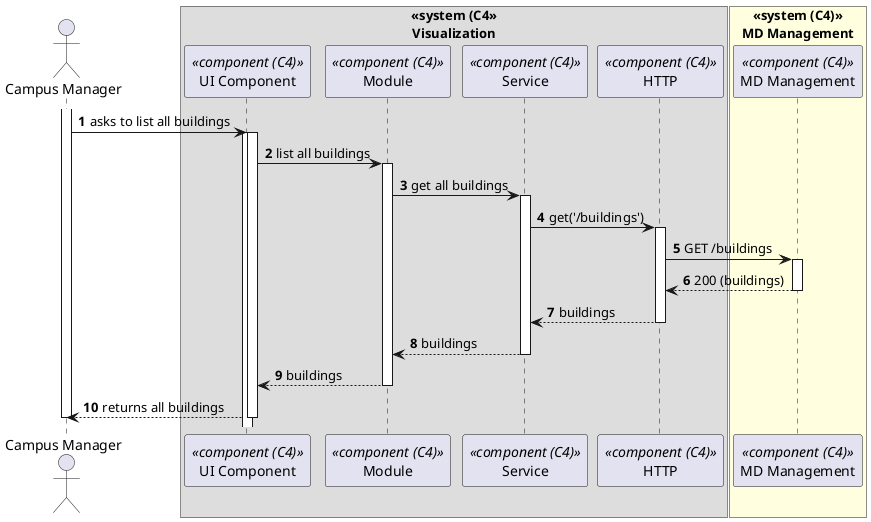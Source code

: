 @startuml process-view
autonumber
skinparam DefaultTextAlignment<<center>> center

actor CM as "Campus Manager"
box "<<system (C4>>\nVisualization"<<center>>
  participant CMP as "UI Component" <<component (C4)>>
  participant MOD as "Module" <<component (C4)>>
  participant SRV as "Service" <<component (C4)>>
  participant HTTP as "HTTP" <<component (C4)>>
end box

box "<<system (C4)>>\nMD Management" <<center>>#LightYellow
  participant MDM as "MD Management" <<component (C4)>>
end box

activate CM

CM -> CMP : asks to list all buildings
activate CMP

activate CMP
CMP -> MOD : list all buildings
activate MOD
MOD -> SRV : get all buildings
activate SRV
SRV -> HTTP : get('/buildings')

activate HTTP

HTTP -> MDM : GET /buildings
activate MDM
MDM --> HTTP : 200 (buildings)
deactivate MDM

HTTP --> SRV : buildings
deactivate HTTP

SRV --> MOD : buildings
deactivate SRV
MOD --> CMP : buildings
deactivate MOD

CM <-- CMP : returns all buildings
deactivate CMP


deactivate CM

@enduml
